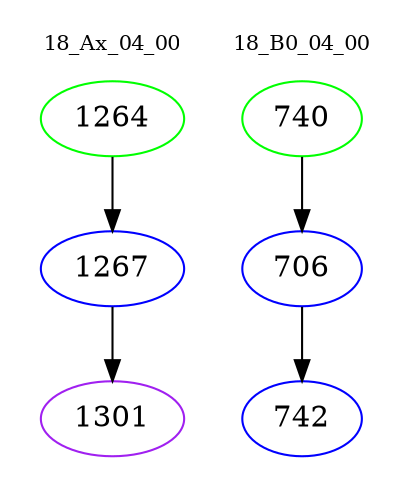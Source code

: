 digraph{
subgraph cluster_0 {
color = white
label = "18_Ax_04_00";
fontsize=10;
T0_1264 [label="1264", color="green"]
T0_1264 -> T0_1267 [color="black"]
T0_1267 [label="1267", color="blue"]
T0_1267 -> T0_1301 [color="black"]
T0_1301 [label="1301", color="purple"]
}
subgraph cluster_1 {
color = white
label = "18_B0_04_00";
fontsize=10;
T1_740 [label="740", color="green"]
T1_740 -> T1_706 [color="black"]
T1_706 [label="706", color="blue"]
T1_706 -> T1_742 [color="black"]
T1_742 [label="742", color="blue"]
}
}
